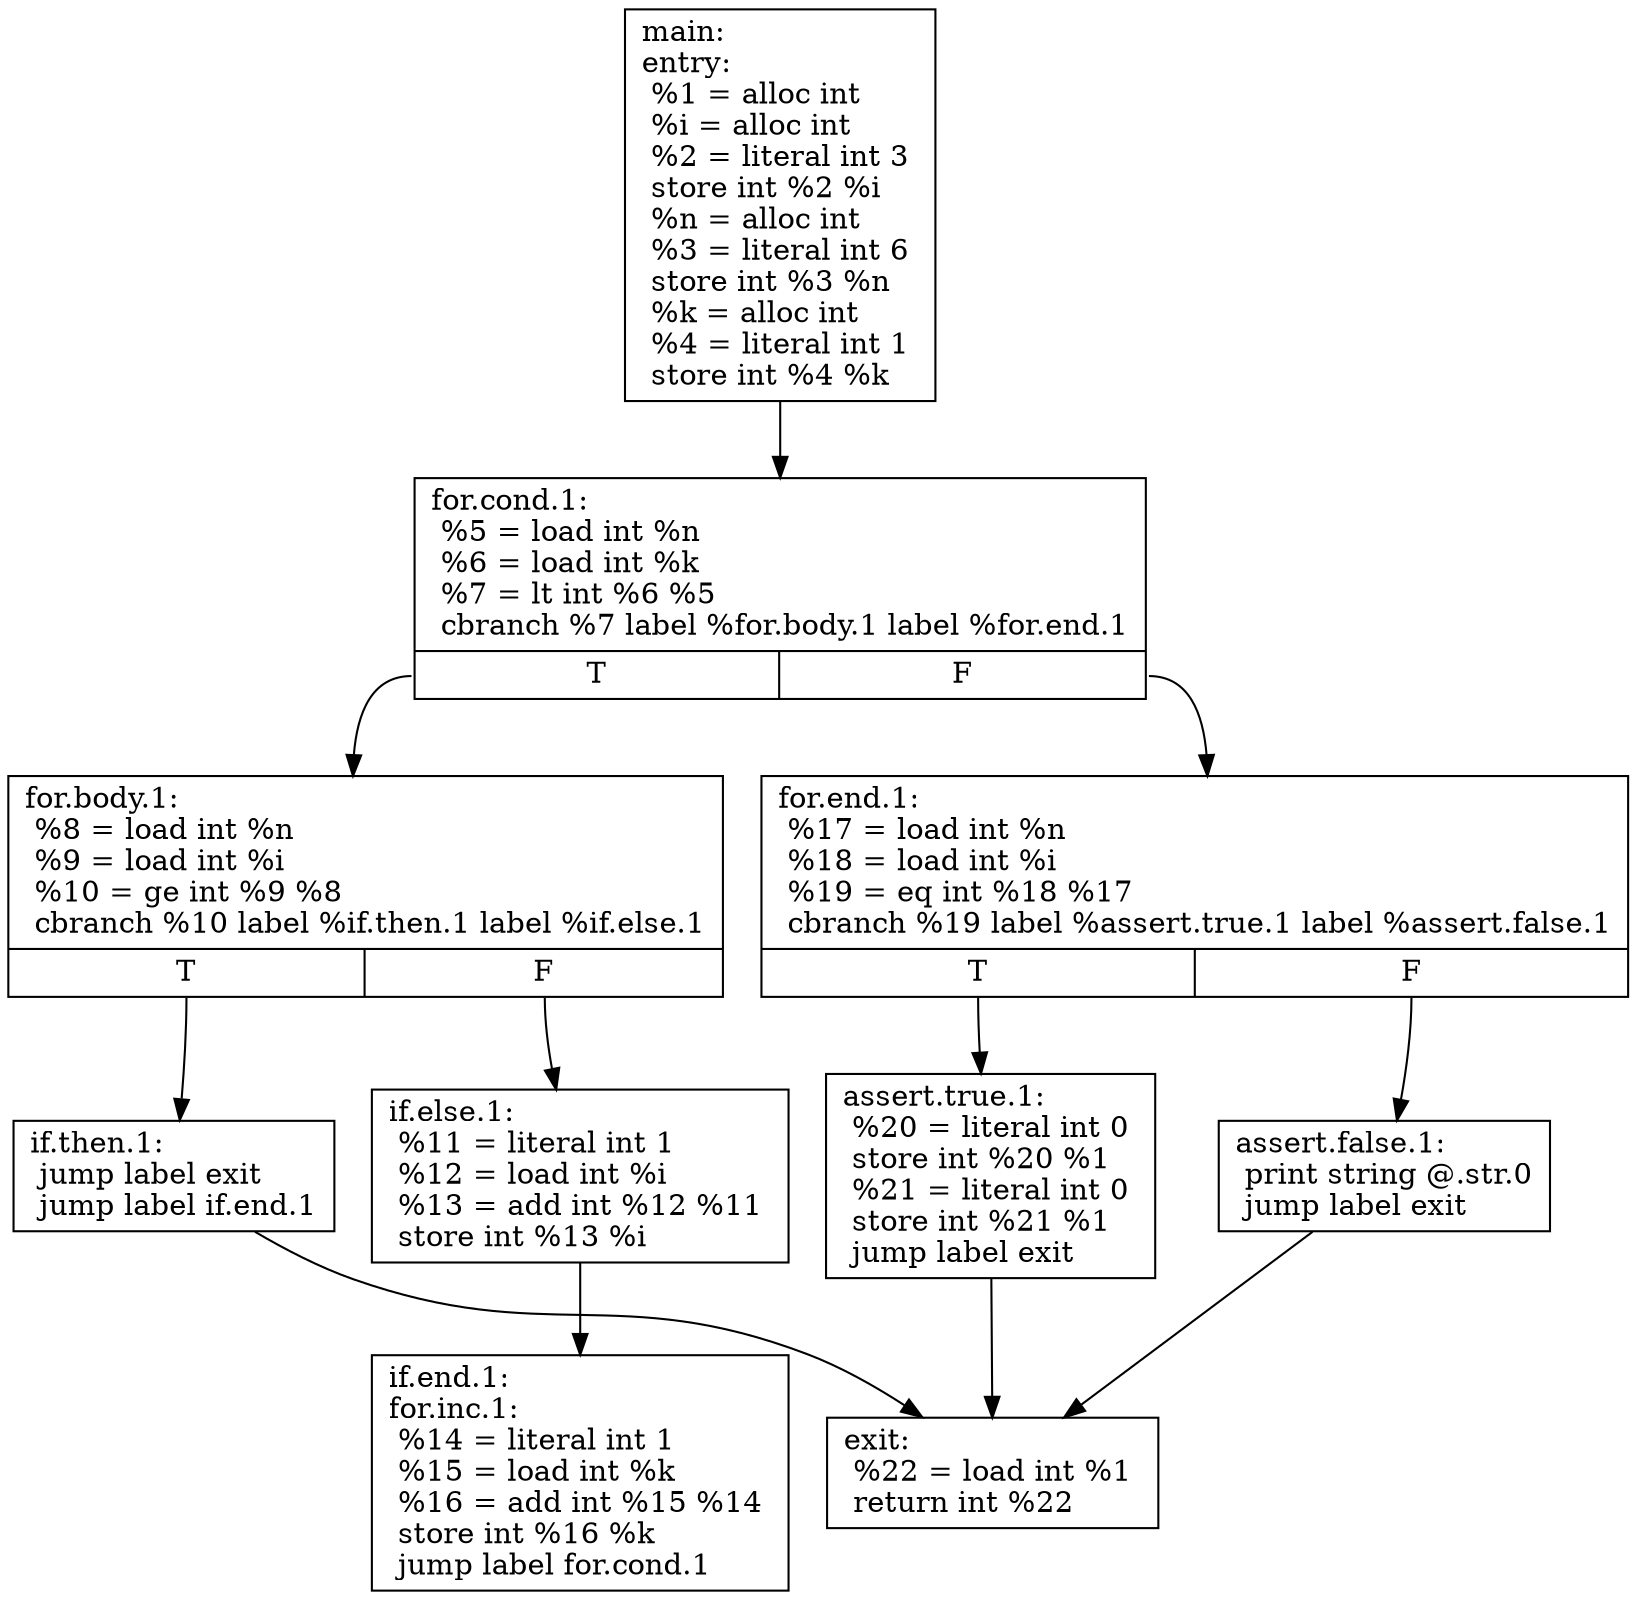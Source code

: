 digraph g {
	node [shape=record]
	main [label="{main:\l	entry:\l	  %1 = alloc int \l	  %i = alloc int \l	  %2 = literal int 3 \l	  store int %2 %i \l	  %n = alloc int \l	  %3 = literal int 6 \l	  store int %3 %n \l	  %k = alloc int \l	  %4 = literal int 1 \l	  store int %4 %k \l	}"]
	main -> "for.cond.1"
	"for.cond.1" [label="{for.cond.1:\l	  %5 = load int %n \l	  %6 = load int %k \l	  %7 = lt int %6 %5 \l	  cbranch %7 label %for.body.1 label %for.end.1\l	|{<f0>T|<f1>F}}"]
	"for.cond.1":f0 -> "for.body.1"
	"for.cond.1":f1 -> "for.end.1"
	"for.body.1" [label="{for.body.1:\l	  %8 = load int %n \l	  %9 = load int %i \l	  %10 = ge int %9 %8 \l	  cbranch %10 label %if.then.1 label %if.else.1\l	|{<f0>T|<f1>F}}"]
	"for.body.1":f0 -> "if.then.1"
	"for.body.1":f1 -> "if.else.1"
	"if.then.1" [label="{if.then.1:\l	  jump label exit\l	  jump label if.end.1\l	}"]
	"if.then.1" -> exit
	"if.else.1" [label="{if.else.1:\l	  %11 = literal int 1 \l	  %12 = load int %i \l	  %13 = add int %12 %11 \l	  store int %13 %i \l	}"]
	"if.else.1" -> "if.end.1"
	"if.end.1" [label="{if.end.1:\l	for.inc.1:\l	  %14 = literal int 1 \l	  %15 = load int %k \l	  %16 = add int %15 %14 \l	  store int %16 %k \l	  jump label for.cond.1\l	}"]
	"for.end.1" [label="{for.end.1:\l	  %17 = load int %n \l	  %18 = load int %i \l	  %19 = eq int %18 %17 \l	  cbranch %19 label %assert.true.1 label %assert.false.1\l	|{<f0>T|<f1>F}}"]
	"for.end.1":f0 -> "assert.true.1"
	"for.end.1":f1 -> "assert.false.1"
	"assert.false.1" [label="{assert.false.1:\l	  print string @.str.0\l	  jump label exit\l	}"]
	"assert.false.1" -> exit
	"assert.true.1" [label="{assert.true.1:\l	  %20 = literal int 0 \l	  store int %20 %1 \l	  %21 = literal int 0 \l	  store int %21 %1 \l	  jump label exit\l	}"]
	"assert.true.1" -> exit
	exit [label="{exit:\l	  %22 = load int %1 \l	  return int %22\l	}"]
}
